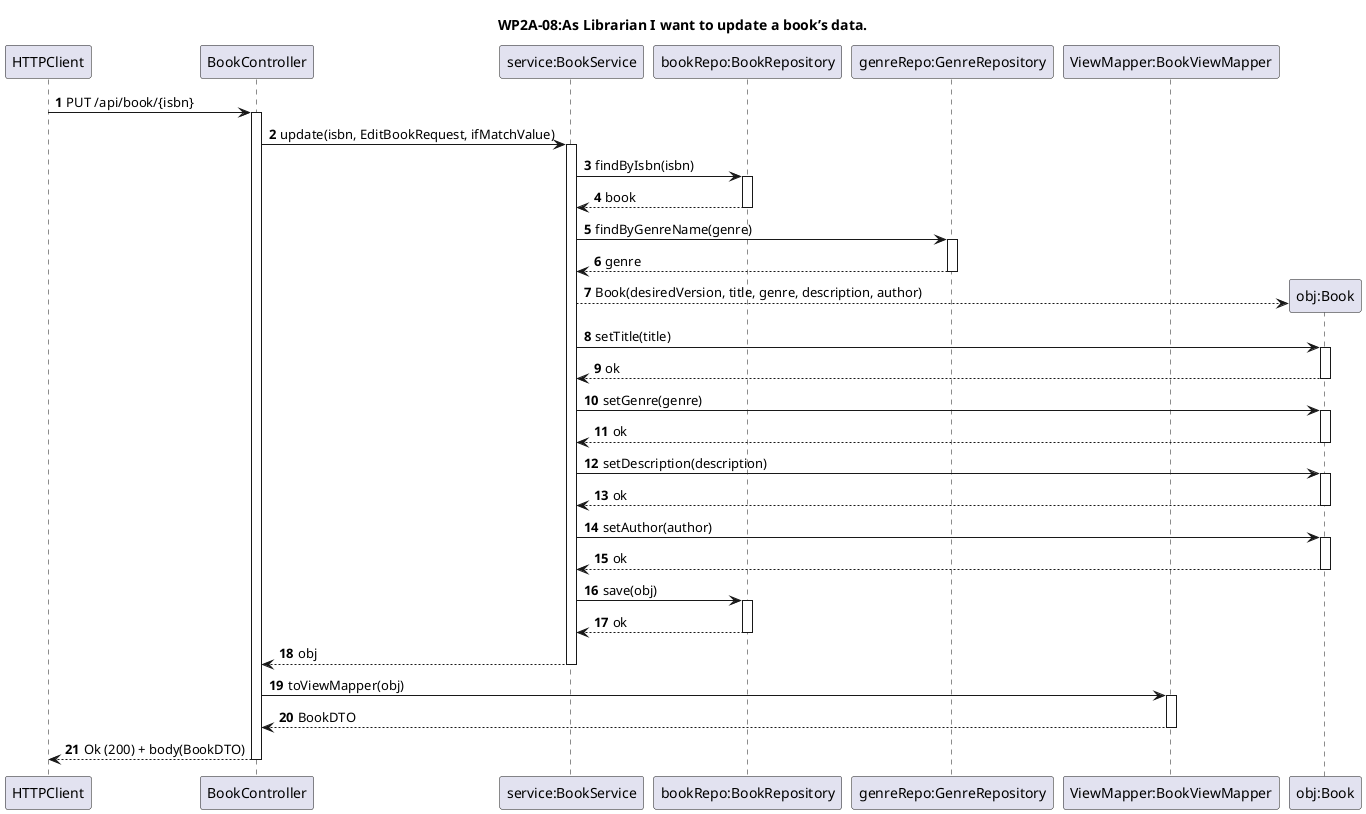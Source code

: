 @startuml
'https://plantuml.com/sequence-diagram
title WP2A-08:As Librarian I want to update a book’s data.

autonumber
autoactivate on

participant "HTTPClient" as http
participant "BookController" as controller
participant "service:BookService" as service
participant "bookRepo:BookRepository" as bookRepo
participant "genreRepo:GenreRepository" as genreRepo
participant "ViewMapper:BookViewMapper" as vmapper

participant "obj:Book" as obj

http -> controller: PUT /api/book/{isbn}

controller -> service: update(isbn, EditBookRequest, ifMatchValue)

service -> bookRepo: findByIsbn(isbn)
bookRepo --> service: book

service -> genreRepo: findByGenreName(genre)
genreRepo --> service: genre

service --> obj**: Book(desiredVersion, title, genre, description, author)

service -> obj: setTitle(title)
obj --> service: ok

service -> obj: setGenre(genre)
obj --> service: ok

service -> obj: setDescription(description)
obj --> service: ok

service -> obj: setAuthor(author)
obj --> service: ok

service -> bookRepo: save(obj)
bookRepo --> service: ok
service --> controller: obj

controller -> vmapper: toViewMapper(obj)
vmapper --> controller: BookDTO
controller --> http: Ok (200) + body(BookDTO)

@enduml